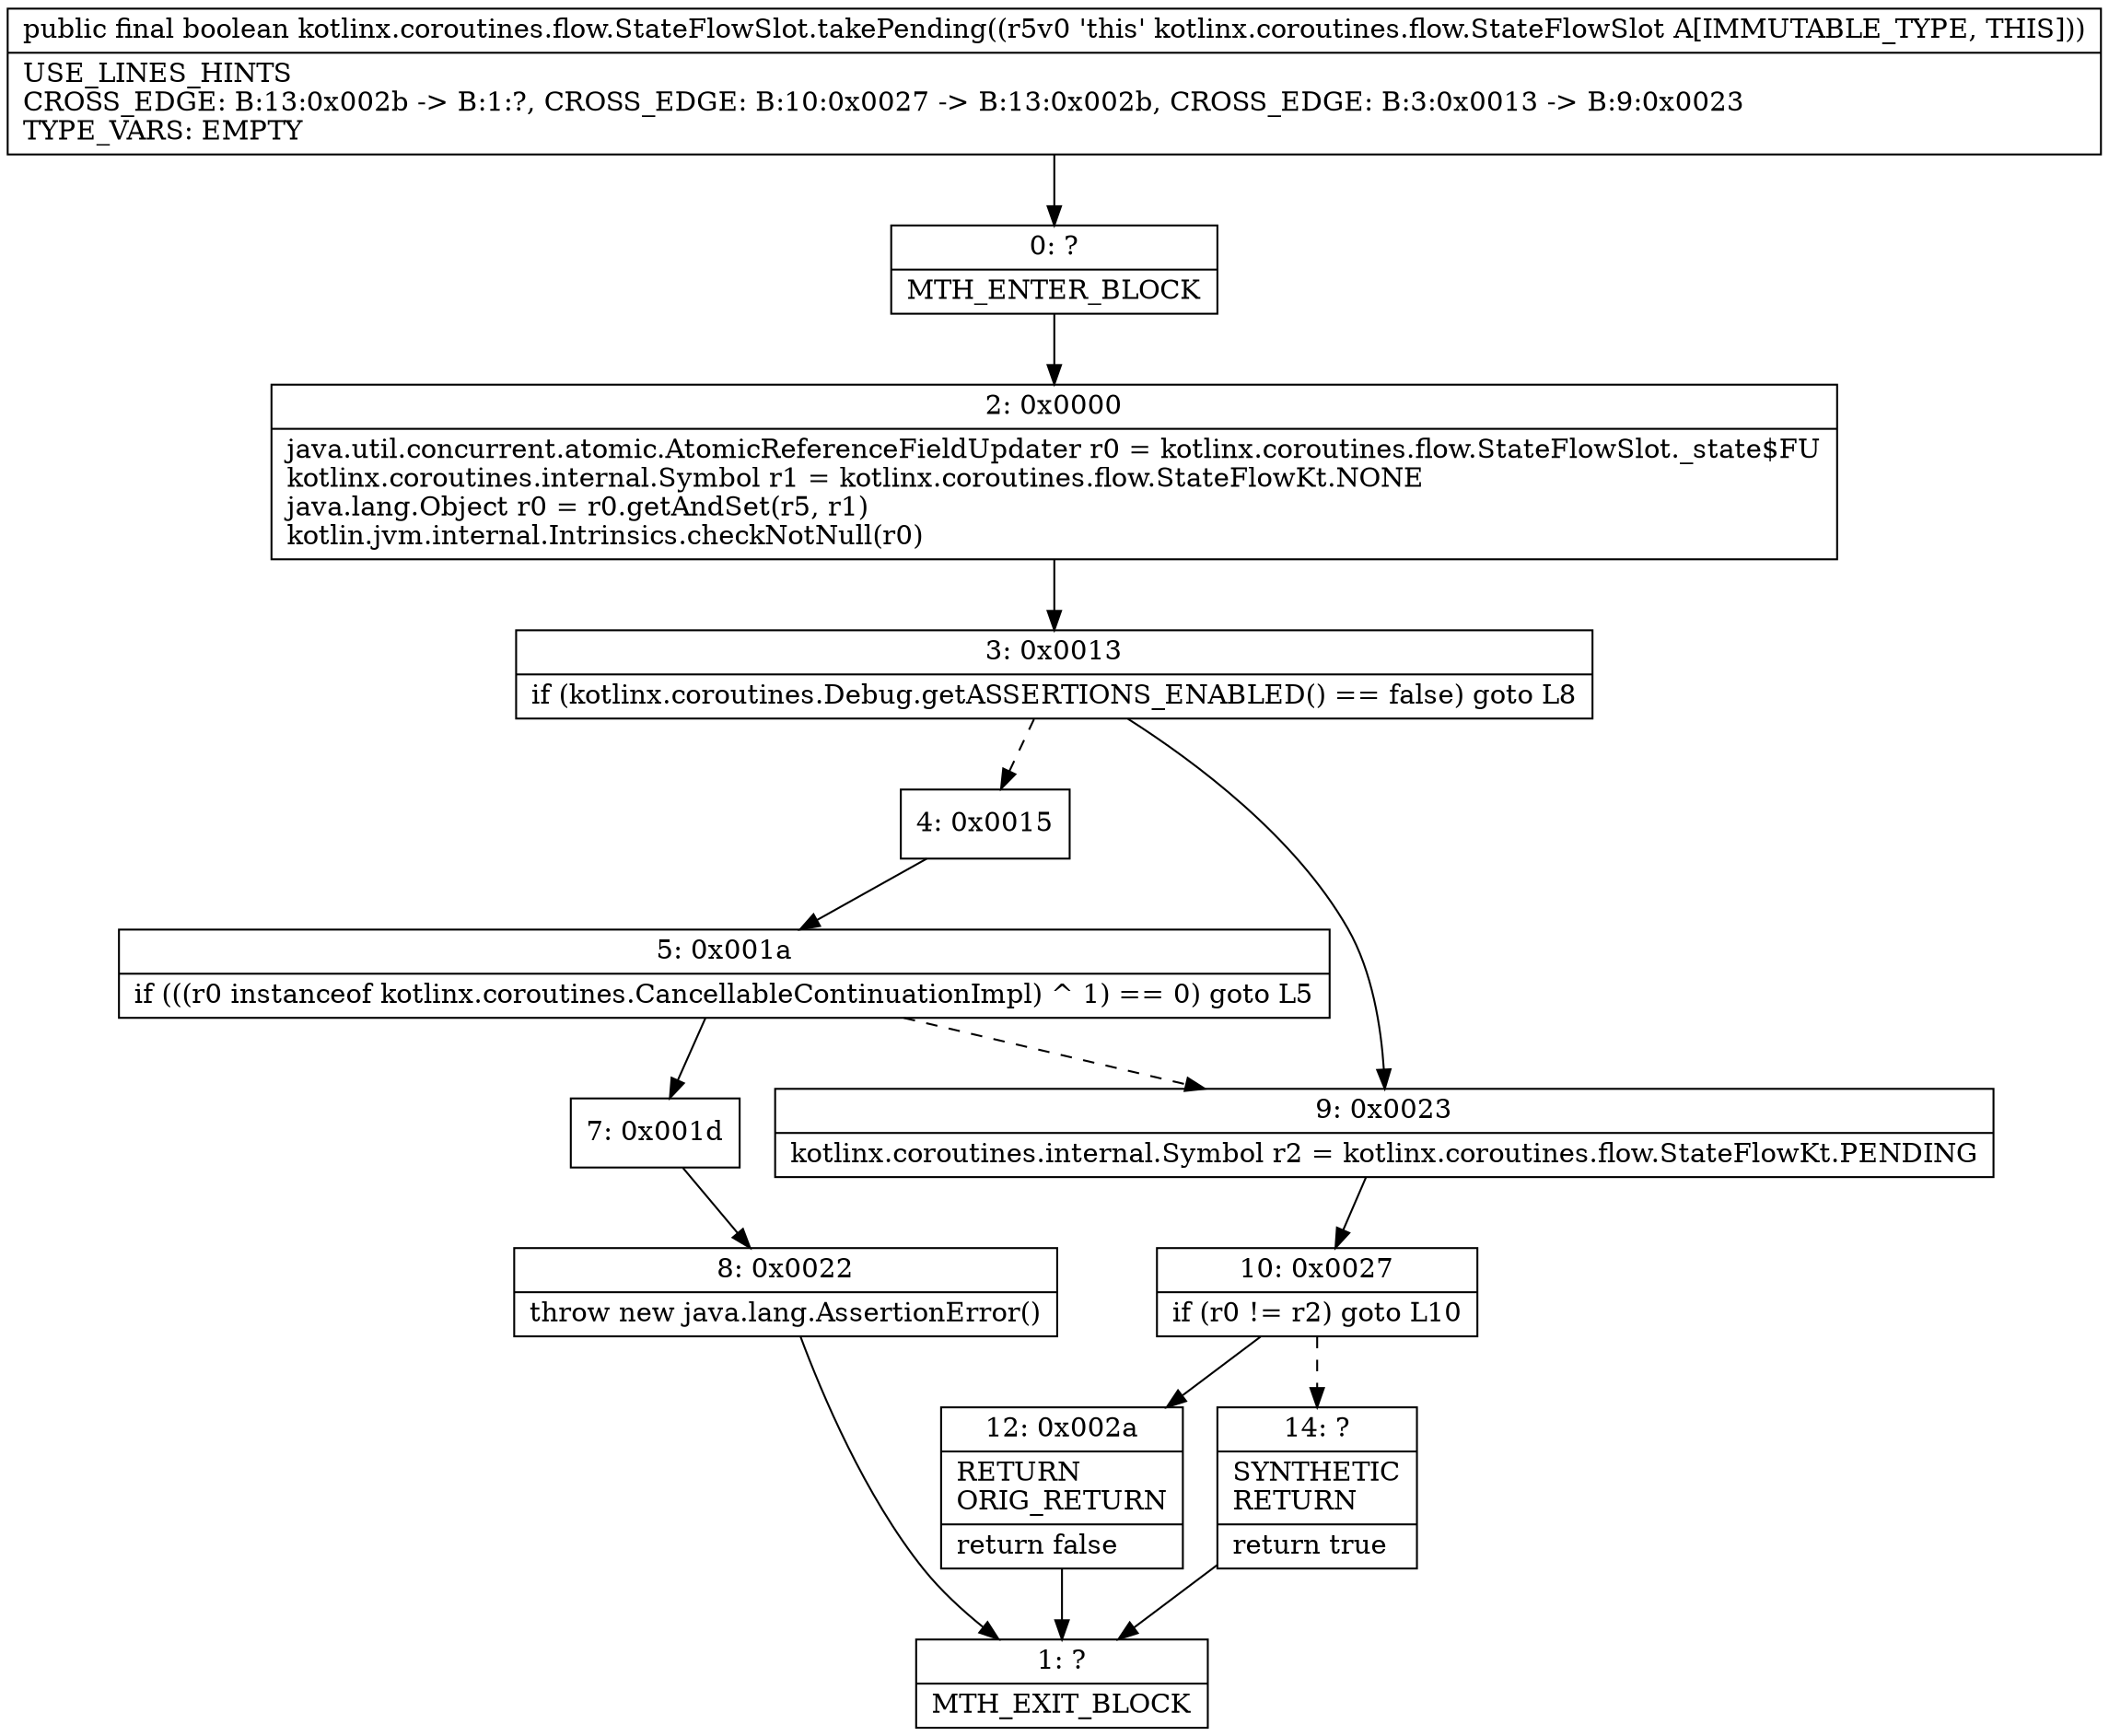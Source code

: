 digraph "CFG forkotlinx.coroutines.flow.StateFlowSlot.takePending()Z" {
Node_0 [shape=record,label="{0\:\ ?|MTH_ENTER_BLOCK\l}"];
Node_2 [shape=record,label="{2\:\ 0x0000|java.util.concurrent.atomic.AtomicReferenceFieldUpdater r0 = kotlinx.coroutines.flow.StateFlowSlot._state$FU\lkotlinx.coroutines.internal.Symbol r1 = kotlinx.coroutines.flow.StateFlowKt.NONE\ljava.lang.Object r0 = r0.getAndSet(r5, r1)\lkotlin.jvm.internal.Intrinsics.checkNotNull(r0)\l}"];
Node_3 [shape=record,label="{3\:\ 0x0013|if (kotlinx.coroutines.Debug.getASSERTIONS_ENABLED() == false) goto L8\l}"];
Node_4 [shape=record,label="{4\:\ 0x0015}"];
Node_5 [shape=record,label="{5\:\ 0x001a|if (((r0 instanceof kotlinx.coroutines.CancellableContinuationImpl) ^ 1) == 0) goto L5\l}"];
Node_7 [shape=record,label="{7\:\ 0x001d}"];
Node_8 [shape=record,label="{8\:\ 0x0022|throw new java.lang.AssertionError()\l}"];
Node_1 [shape=record,label="{1\:\ ?|MTH_EXIT_BLOCK\l}"];
Node_9 [shape=record,label="{9\:\ 0x0023|kotlinx.coroutines.internal.Symbol r2 = kotlinx.coroutines.flow.StateFlowKt.PENDING\l}"];
Node_10 [shape=record,label="{10\:\ 0x0027|if (r0 != r2) goto L10\l}"];
Node_12 [shape=record,label="{12\:\ 0x002a|RETURN\lORIG_RETURN\l|return false\l}"];
Node_14 [shape=record,label="{14\:\ ?|SYNTHETIC\lRETURN\l|return true\l}"];
MethodNode[shape=record,label="{public final boolean kotlinx.coroutines.flow.StateFlowSlot.takePending((r5v0 'this' kotlinx.coroutines.flow.StateFlowSlot A[IMMUTABLE_TYPE, THIS]))  | USE_LINES_HINTS\lCROSS_EDGE: B:13:0x002b \-\> B:1:?, CROSS_EDGE: B:10:0x0027 \-\> B:13:0x002b, CROSS_EDGE: B:3:0x0013 \-\> B:9:0x0023\lTYPE_VARS: EMPTY\l}"];
MethodNode -> Node_0;Node_0 -> Node_2;
Node_2 -> Node_3;
Node_3 -> Node_4[style=dashed];
Node_3 -> Node_9;
Node_4 -> Node_5;
Node_5 -> Node_7;
Node_5 -> Node_9[style=dashed];
Node_7 -> Node_8;
Node_8 -> Node_1;
Node_9 -> Node_10;
Node_10 -> Node_12;
Node_10 -> Node_14[style=dashed];
Node_12 -> Node_1;
Node_14 -> Node_1;
}


